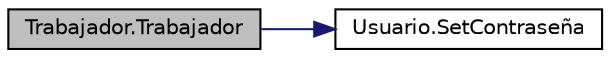 digraph "Trabajador.Trabajador"
{
 // INTERACTIVE_SVG=YES
 // LATEX_PDF_SIZE
  edge [fontname="Helvetica",fontsize="10",labelfontname="Helvetica",labelfontsize="10"];
  node [fontname="Helvetica",fontsize="10",shape=record];
  rankdir="LR";
  Node1 [label="Trabajador.Trabajador",height=0.2,width=0.4,color="black", fillcolor="grey75", style="filled", fontcolor="black",tooltip="Constructor de la clase."];
  Node1 -> Node2 [color="midnightblue",fontsize="10",style="solid",fontname="Helvetica"];
  Node2 [label="Usuario.SetContraseña",height=0.2,width=0.4,color="black", fillcolor="white", style="filled",URL="$classUsuario.html#acdd577090315f498fa8565a4c3b22eb0",tooltip="Método para settear la contraseña."];
}
